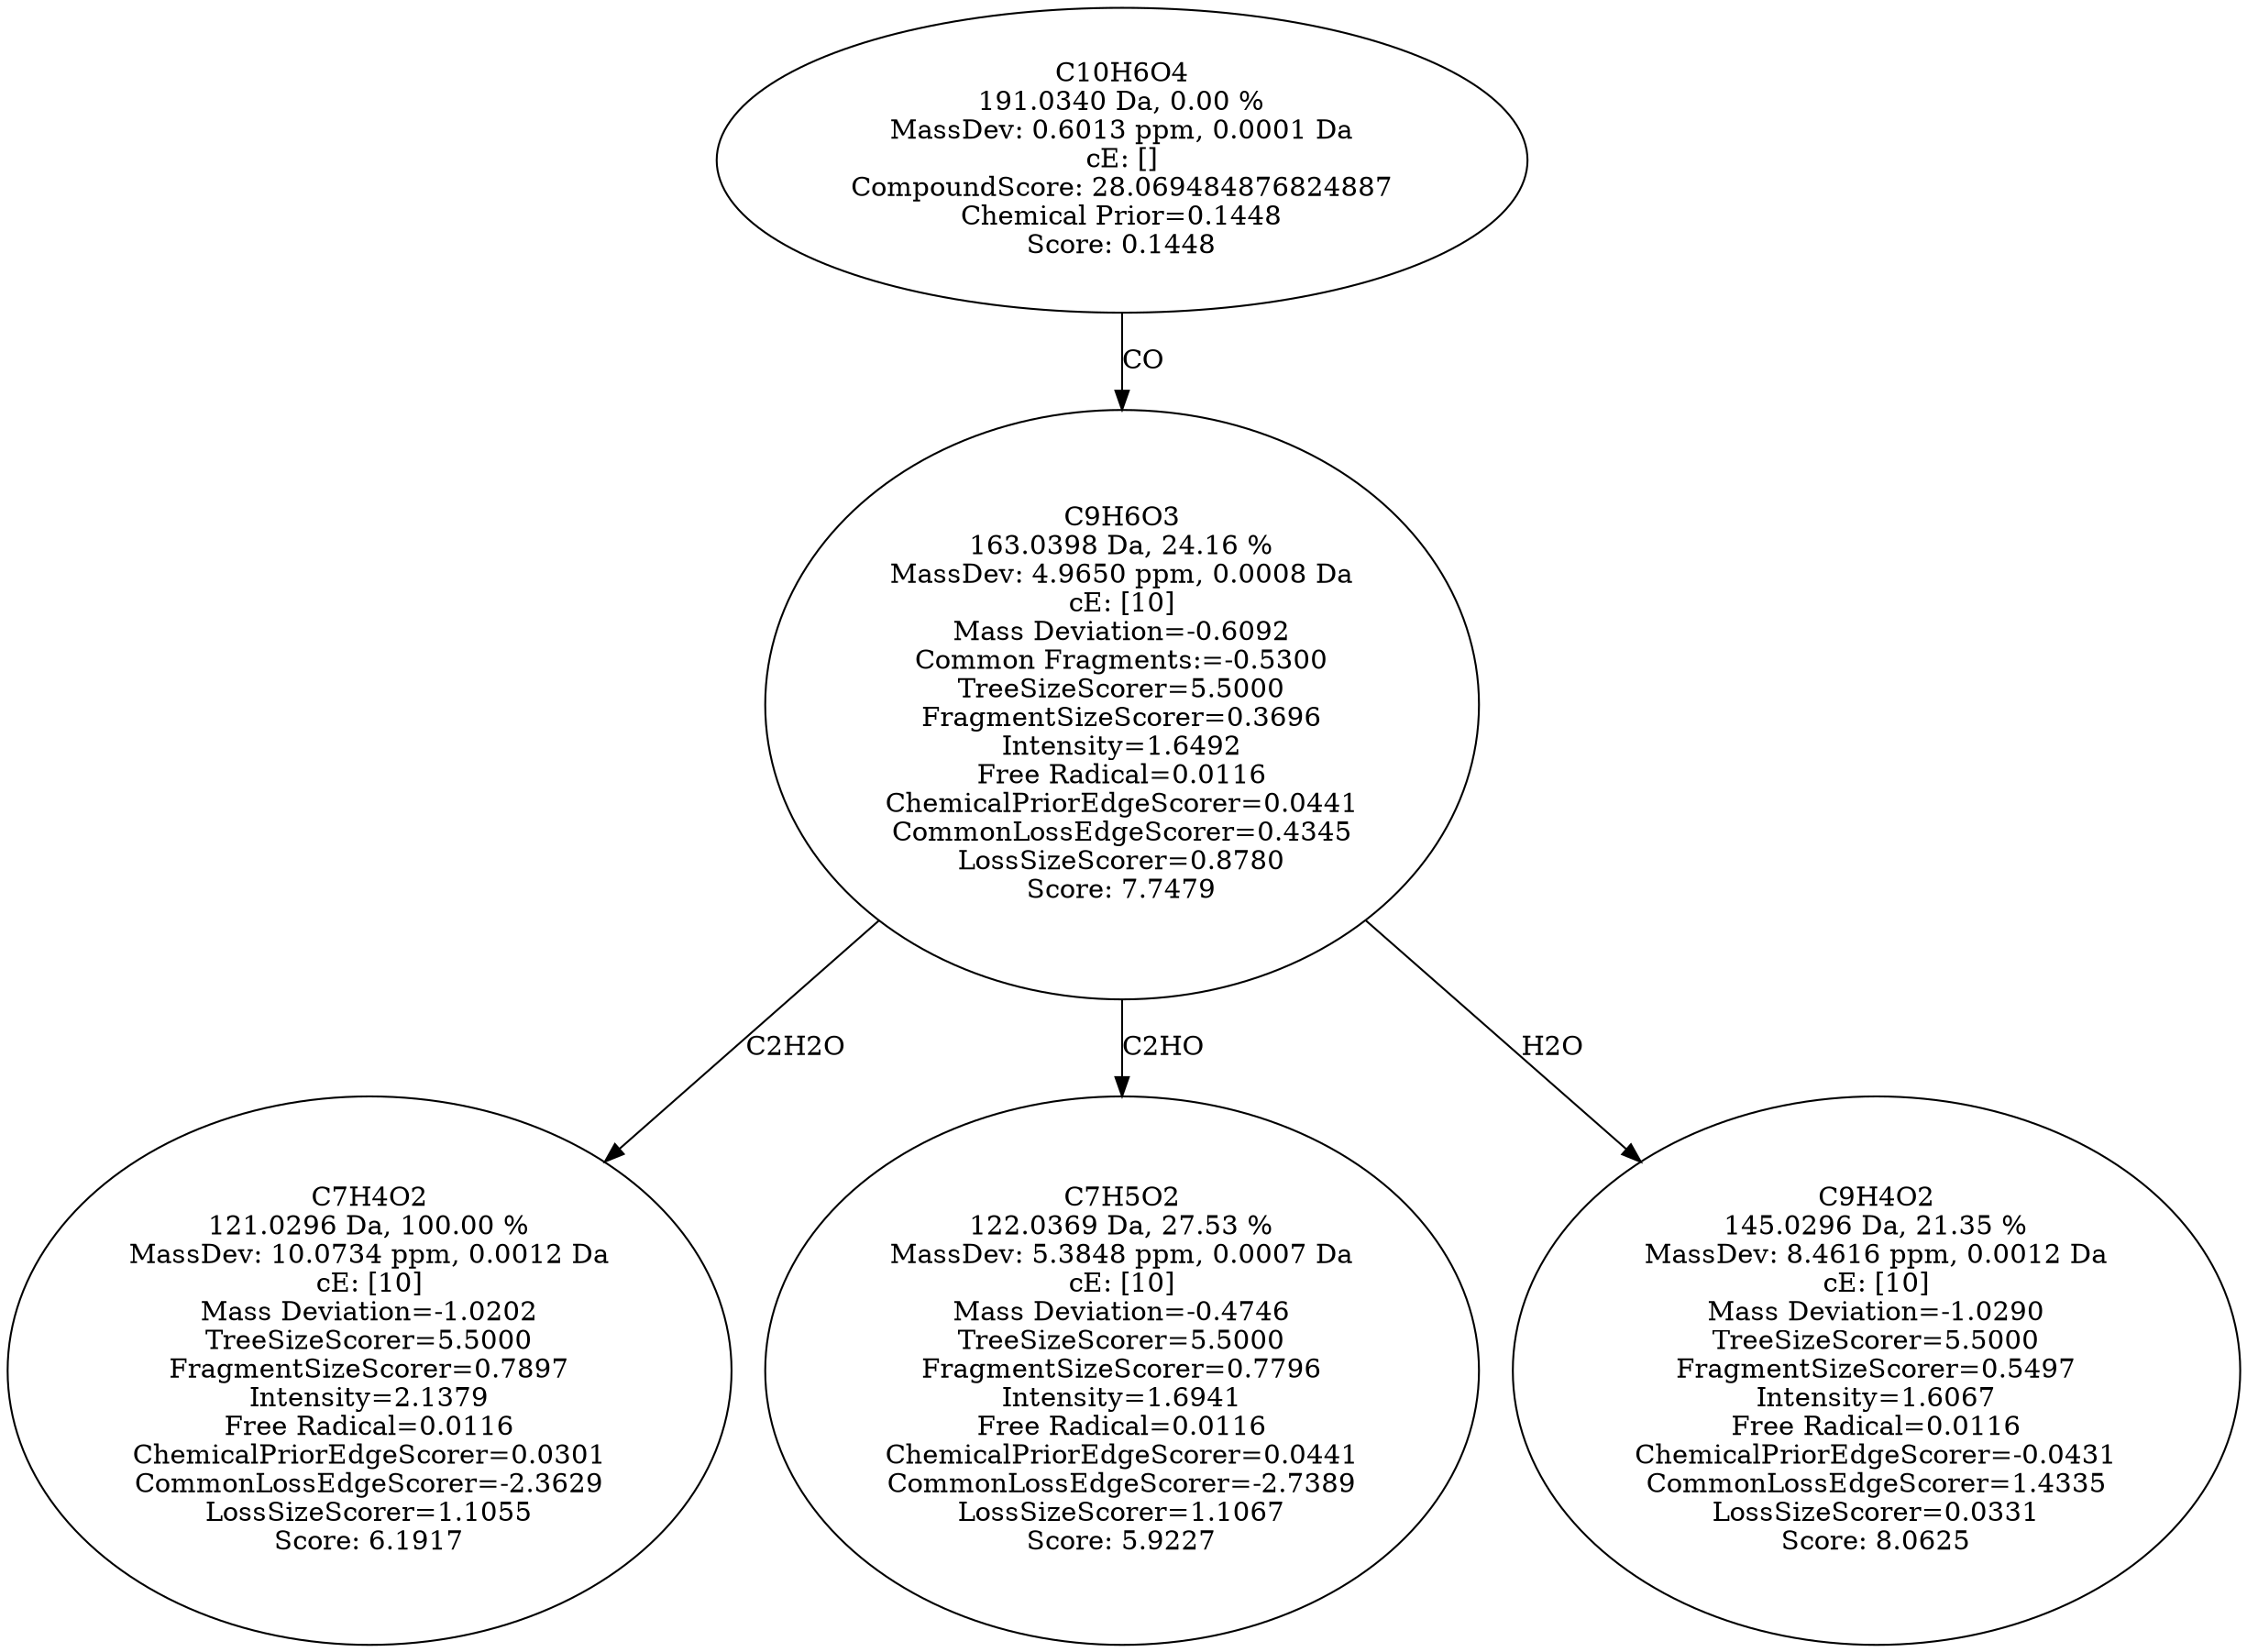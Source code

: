 strict digraph {
v1 [label="C7H4O2\n121.0296 Da, 100.00 %\nMassDev: 10.0734 ppm, 0.0012 Da\ncE: [10]\nMass Deviation=-1.0202\nTreeSizeScorer=5.5000\nFragmentSizeScorer=0.7897\nIntensity=2.1379\nFree Radical=0.0116\nChemicalPriorEdgeScorer=0.0301\nCommonLossEdgeScorer=-2.3629\nLossSizeScorer=1.1055\nScore: 6.1917"];
v2 [label="C7H5O2\n122.0369 Da, 27.53 %\nMassDev: 5.3848 ppm, 0.0007 Da\ncE: [10]\nMass Deviation=-0.4746\nTreeSizeScorer=5.5000\nFragmentSizeScorer=0.7796\nIntensity=1.6941\nFree Radical=0.0116\nChemicalPriorEdgeScorer=0.0441\nCommonLossEdgeScorer=-2.7389\nLossSizeScorer=1.1067\nScore: 5.9227"];
v3 [label="C9H4O2\n145.0296 Da, 21.35 %\nMassDev: 8.4616 ppm, 0.0012 Da\ncE: [10]\nMass Deviation=-1.0290\nTreeSizeScorer=5.5000\nFragmentSizeScorer=0.5497\nIntensity=1.6067\nFree Radical=0.0116\nChemicalPriorEdgeScorer=-0.0431\nCommonLossEdgeScorer=1.4335\nLossSizeScorer=0.0331\nScore: 8.0625"];
v4 [label="C9H6O3\n163.0398 Da, 24.16 %\nMassDev: 4.9650 ppm, 0.0008 Da\ncE: [10]\nMass Deviation=-0.6092\nCommon Fragments:=-0.5300\nTreeSizeScorer=5.5000\nFragmentSizeScorer=0.3696\nIntensity=1.6492\nFree Radical=0.0116\nChemicalPriorEdgeScorer=0.0441\nCommonLossEdgeScorer=0.4345\nLossSizeScorer=0.8780\nScore: 7.7479"];
v5 [label="C10H6O4\n191.0340 Da, 0.00 %\nMassDev: 0.6013 ppm, 0.0001 Da\ncE: []\nCompoundScore: 28.069484876824887\nChemical Prior=0.1448\nScore: 0.1448"];
v4 -> v1 [label="C2H2O"];
v4 -> v2 [label="C2HO"];
v4 -> v3 [label="H2O"];
v5 -> v4 [label="CO"];
}